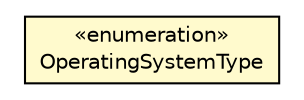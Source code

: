 #!/usr/local/bin/dot
#
# Class diagram 
# Generated by UMLGraph version 5.1 (http://www.umlgraph.org/)
#

digraph G {
	edge [fontname="Helvetica",fontsize=10,labelfontname="Helvetica",labelfontsize=10];
	node [fontname="Helvetica",fontsize=10,shape=plaintext];
	nodesep=0.25;
	ranksep=0.5;
	// com.connectlife.coreserver.tools.os.OperatingSystem.OperatingSystemType
	c2191 [label=<<table title="com.connectlife.coreserver.tools.os.OperatingSystem.OperatingSystemType" border="0" cellborder="1" cellspacing="0" cellpadding="2" port="p" bgcolor="lemonChiffon" href="./OperatingSystem.OperatingSystemType.html">
		<tr><td><table border="0" cellspacing="0" cellpadding="1">
<tr><td align="center" balign="center"> &#171;enumeration&#187; </td></tr>
<tr><td align="center" balign="center"> OperatingSystemType </td></tr>
		</table></td></tr>
		</table>>, fontname="Helvetica", fontcolor="black", fontsize=10.0];
}

